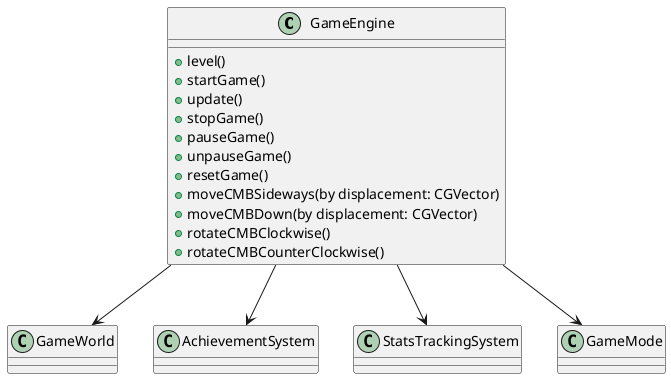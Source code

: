 @startuml
class GameEngine {
    + level()
    + startGame()
    + update()
    + stopGame()
    + pauseGame()
    + unpauseGame()
    + resetGame()
    + moveCMBSideways(by displacement: CGVector)
    + moveCMBDown(by displacement: CGVector)
    + rotateCMBClockwise()
    + rotateCMBCounterClockwise()
}

GameEngine --> GameWorld
GameEngine --> AchievementSystem
GameEngine --> StatsTrackingSystem
GameEngine --> GameMode
@enduml
